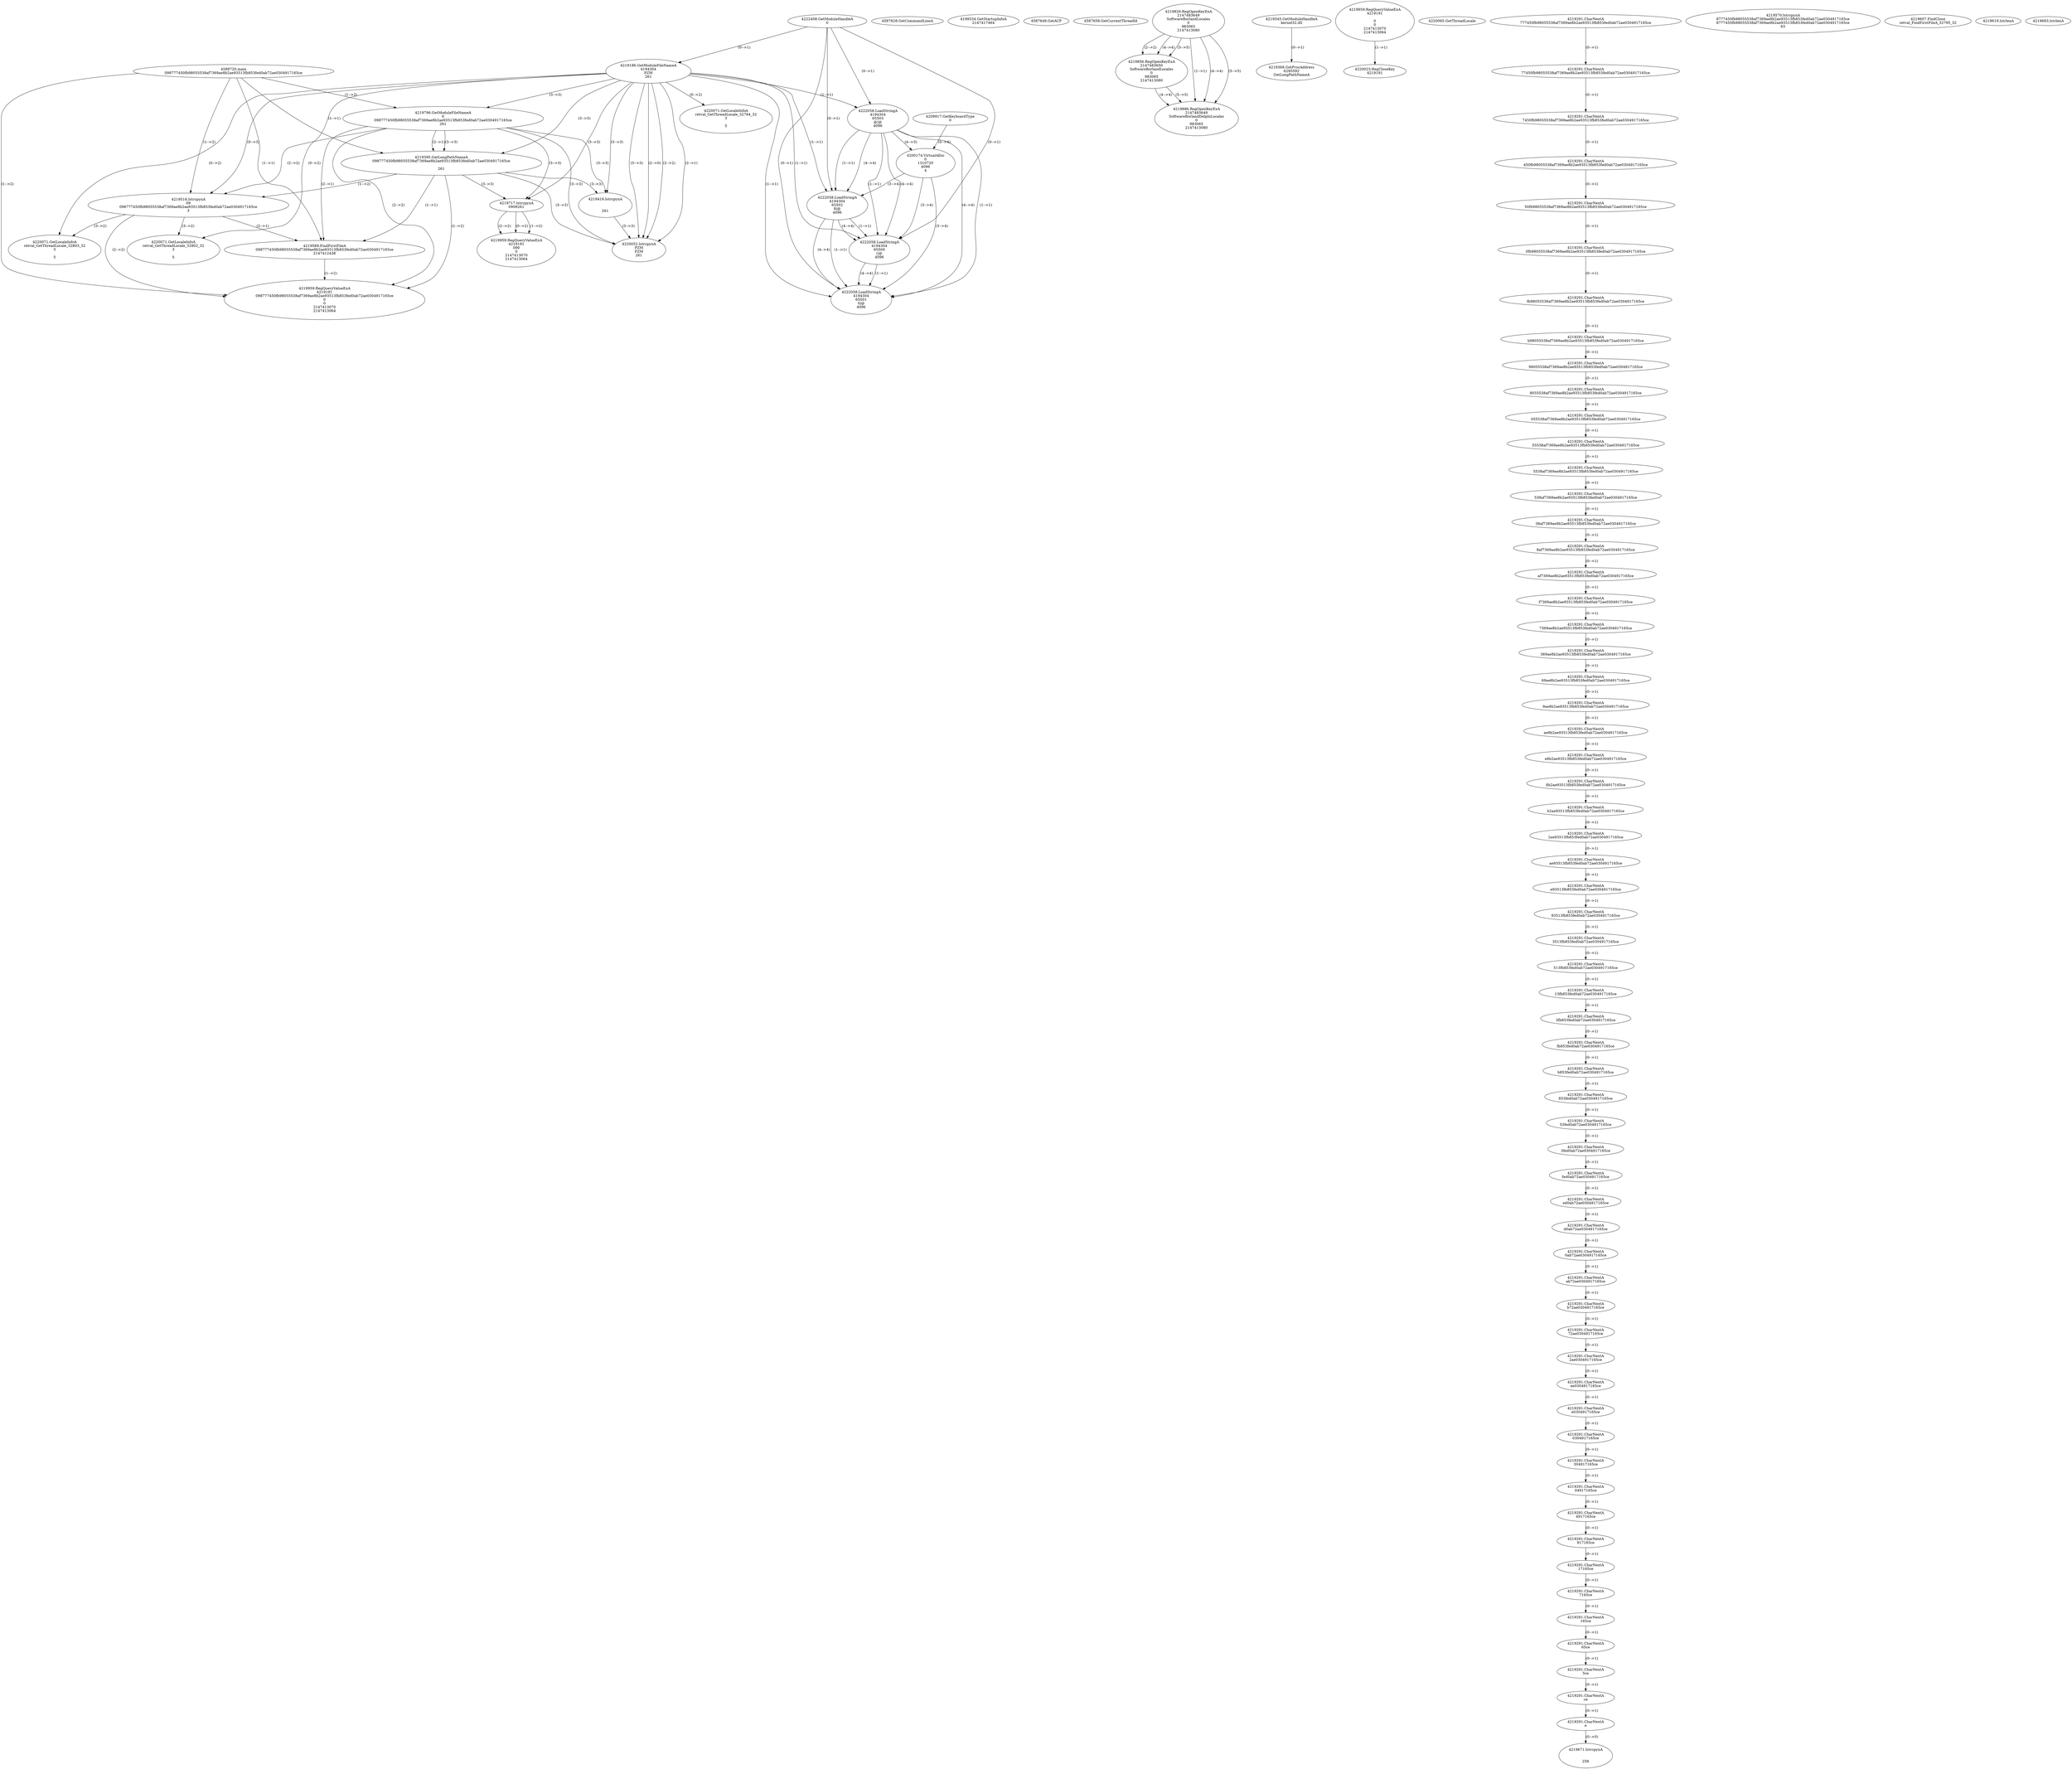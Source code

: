 // Global SCDG with merge call
digraph {
	0 [label="4589720.main
098777450fb98055538af7369ae8b2ae93513fb853fed0ab72ae0304917165ce"]
	1 [label="4222408.GetModuleHandleA
0"]
	2 [label="4209917.GetKeyboardType
0"]
	3 [label="4587628.GetCommandLineA
"]
	4 [label="4199334.GetStartupInfoA
2147417464"]
	5 [label="4587648.GetACP
"]
	6 [label="4587658.GetCurrentThreadId
"]
	7 [label="4219186.GetModuleFileNameA
4194304
PZM
261"]
	1 -> 7 [label="(0-->1)"]
	8 [label="4219796.GetModuleFileNameA
0
098777450fb98055538af7369ae8b2ae93513fb853fed0ab72ae0304917165ce
261"]
	0 -> 8 [label="(1-->2)"]
	7 -> 8 [label="(3-->3)"]
	9 [label="4219826.RegOpenKeyExA
2147483649
Software\Borland\Locales
0
983065
2147413080"]
	10 [label="4219345.GetModuleHandleA
kernel32.dll"]
	11 [label="4219368.GetProcAddress
6295592
GetLongPathNameA"]
	10 -> 11 [label="(0-->1)"]
	12 [label="4219395.GetLongPathNameA
098777450fb98055538af7369ae8b2ae93513fb853fed0ab72ae0304917165ce

261"]
	0 -> 12 [label="(1-->1)"]
	8 -> 12 [label="(2-->1)"]
	7 -> 12 [label="(3-->3)"]
	8 -> 12 [label="(3-->3)"]
	13 [label="4219416.lstrcpynA


261"]
	7 -> 13 [label="(3-->3)"]
	8 -> 13 [label="(3-->3)"]
	12 -> 13 [label="(3-->3)"]
	14 [label="4219959.RegQueryValueExA
4219191

0
0
2147413070
2147413064"]
	15 [label="4220023.RegCloseKey
4219191"]
	14 -> 15 [label="(1-->1)"]
	16 [label="4220052.lstrcpynA
PZM
PZM
261"]
	7 -> 16 [label="(2-->1)"]
	7 -> 16 [label="(2-->2)"]
	7 -> 16 [label="(3-->3)"]
	8 -> 16 [label="(3-->3)"]
	12 -> 16 [label="(3-->3)"]
	13 -> 16 [label="(3-->3)"]
	7 -> 16 [label="(2-->0)"]
	17 [label="4220065.GetThreadLocale
"]
	18 [label="4220071.GetLocaleInfoA
retval_GetThreadLocale_32784_32
3

5"]
	7 -> 18 [label="(0-->2)"]
	19 [label="4222058.LoadStringA
4194304
65503
@|@
4096"]
	1 -> 19 [label="(0-->1)"]
	7 -> 19 [label="(1-->1)"]
	20 [label="4200174.VirtualAlloc
0
1310720
4096
4"]
	19 -> 20 [label="(4-->3)"]
	2 -> 20 [label="(0-->4)"]
	21 [label="4222058.LoadStringA
4194304
65502
8|@
4096"]
	1 -> 21 [label="(0-->1)"]
	7 -> 21 [label="(1-->1)"]
	19 -> 21 [label="(1-->1)"]
	19 -> 21 [label="(4-->4)"]
	20 -> 21 [label="(3-->4)"]
	22 [label="4222058.LoadStringA
4194304
65500
(|@
4096"]
	1 -> 22 [label="(0-->1)"]
	7 -> 22 [label="(1-->1)"]
	19 -> 22 [label="(1-->1)"]
	21 -> 22 [label="(1-->1)"]
	19 -> 22 [label="(4-->4)"]
	20 -> 22 [label="(3-->4)"]
	21 -> 22 [label="(4-->4)"]
	23 [label="4222058.LoadStringA
4194304
65501
0|@
4096"]
	1 -> 23 [label="(0-->1)"]
	7 -> 23 [label="(1-->1)"]
	19 -> 23 [label="(1-->1)"]
	21 -> 23 [label="(1-->1)"]
	22 -> 23 [label="(1-->1)"]
	19 -> 23 [label="(4-->4)"]
	20 -> 23 [label="(3-->4)"]
	21 -> 23 [label="(4-->4)"]
	22 -> 23 [label="(4-->4)"]
	24 [label="4219856.RegOpenKeyExA
2147483650
Software\Borland\Locales
0
983065
2147413080"]
	9 -> 24 [label="(2-->2)"]
	9 -> 24 [label="(4-->4)"]
	9 -> 24 [label="(5-->5)"]
	25 [label="4219886.RegOpenKeyExA
2147483649
Software\Borland\Delphi\Locales
0
983065
2147413080"]
	9 -> 25 [label="(1-->1)"]
	9 -> 25 [label="(4-->4)"]
	24 -> 25 [label="(4-->4)"]
	9 -> 25 [label="(5-->5)"]
	24 -> 25 [label="(5-->5)"]
	26 [label="4219516.lstrcpynA
09
098777450fb98055538af7369ae8b2ae93513fb853fed0ab72ae0304917165ce
3"]
	0 -> 26 [label="(1-->2)"]
	8 -> 26 [label="(2-->2)"]
	12 -> 26 [label="(1-->2)"]
	7 -> 26 [label="(0-->3)"]
	27 [label="4219291.CharNextA
777450fb98055538af7369ae8b2ae93513fb853fed0ab72ae0304917165ce"]
	28 [label="4219291.CharNextA
77450fb98055538af7369ae8b2ae93513fb853fed0ab72ae0304917165ce"]
	27 -> 28 [label="(0-->1)"]
	29 [label="4219291.CharNextA
7450fb98055538af7369ae8b2ae93513fb853fed0ab72ae0304917165ce"]
	28 -> 29 [label="(0-->1)"]
	30 [label="4219291.CharNextA
450fb98055538af7369ae8b2ae93513fb853fed0ab72ae0304917165ce"]
	29 -> 30 [label="(0-->1)"]
	31 [label="4219291.CharNextA
50fb98055538af7369ae8b2ae93513fb853fed0ab72ae0304917165ce"]
	30 -> 31 [label="(0-->1)"]
	32 [label="4219291.CharNextA
0fb98055538af7369ae8b2ae93513fb853fed0ab72ae0304917165ce"]
	31 -> 32 [label="(0-->1)"]
	33 [label="4219291.CharNextA
fb98055538af7369ae8b2ae93513fb853fed0ab72ae0304917165ce"]
	32 -> 33 [label="(0-->1)"]
	34 [label="4219291.CharNextA
b98055538af7369ae8b2ae93513fb853fed0ab72ae0304917165ce"]
	33 -> 34 [label="(0-->1)"]
	35 [label="4219291.CharNextA
98055538af7369ae8b2ae93513fb853fed0ab72ae0304917165ce"]
	34 -> 35 [label="(0-->1)"]
	36 [label="4219291.CharNextA
8055538af7369ae8b2ae93513fb853fed0ab72ae0304917165ce"]
	35 -> 36 [label="(0-->1)"]
	37 [label="4219291.CharNextA
055538af7369ae8b2ae93513fb853fed0ab72ae0304917165ce"]
	36 -> 37 [label="(0-->1)"]
	38 [label="4219291.CharNextA
55538af7369ae8b2ae93513fb853fed0ab72ae0304917165ce"]
	37 -> 38 [label="(0-->1)"]
	39 [label="4219291.CharNextA
5538af7369ae8b2ae93513fb853fed0ab72ae0304917165ce"]
	38 -> 39 [label="(0-->1)"]
	40 [label="4219291.CharNextA
538af7369ae8b2ae93513fb853fed0ab72ae0304917165ce"]
	39 -> 40 [label="(0-->1)"]
	41 [label="4219291.CharNextA
38af7369ae8b2ae93513fb853fed0ab72ae0304917165ce"]
	40 -> 41 [label="(0-->1)"]
	42 [label="4219291.CharNextA
8af7369ae8b2ae93513fb853fed0ab72ae0304917165ce"]
	41 -> 42 [label="(0-->1)"]
	43 [label="4219291.CharNextA
af7369ae8b2ae93513fb853fed0ab72ae0304917165ce"]
	42 -> 43 [label="(0-->1)"]
	44 [label="4219291.CharNextA
f7369ae8b2ae93513fb853fed0ab72ae0304917165ce"]
	43 -> 44 [label="(0-->1)"]
	45 [label="4219291.CharNextA
7369ae8b2ae93513fb853fed0ab72ae0304917165ce"]
	44 -> 45 [label="(0-->1)"]
	46 [label="4219291.CharNextA
369ae8b2ae93513fb853fed0ab72ae0304917165ce"]
	45 -> 46 [label="(0-->1)"]
	47 [label="4219291.CharNextA
69ae8b2ae93513fb853fed0ab72ae0304917165ce"]
	46 -> 47 [label="(0-->1)"]
	48 [label="4219291.CharNextA
9ae8b2ae93513fb853fed0ab72ae0304917165ce"]
	47 -> 48 [label="(0-->1)"]
	49 [label="4219291.CharNextA
ae8b2ae93513fb853fed0ab72ae0304917165ce"]
	48 -> 49 [label="(0-->1)"]
	50 [label="4219291.CharNextA
e8b2ae93513fb853fed0ab72ae0304917165ce"]
	49 -> 50 [label="(0-->1)"]
	51 [label="4219291.CharNextA
8b2ae93513fb853fed0ab72ae0304917165ce"]
	50 -> 51 [label="(0-->1)"]
	52 [label="4219291.CharNextA
b2ae93513fb853fed0ab72ae0304917165ce"]
	51 -> 52 [label="(0-->1)"]
	53 [label="4219291.CharNextA
2ae93513fb853fed0ab72ae0304917165ce"]
	52 -> 53 [label="(0-->1)"]
	54 [label="4219291.CharNextA
ae93513fb853fed0ab72ae0304917165ce"]
	53 -> 54 [label="(0-->1)"]
	55 [label="4219291.CharNextA
e93513fb853fed0ab72ae0304917165ce"]
	54 -> 55 [label="(0-->1)"]
	56 [label="4219291.CharNextA
93513fb853fed0ab72ae0304917165ce"]
	55 -> 56 [label="(0-->1)"]
	57 [label="4219291.CharNextA
3513fb853fed0ab72ae0304917165ce"]
	56 -> 57 [label="(0-->1)"]
	58 [label="4219291.CharNextA
513fb853fed0ab72ae0304917165ce"]
	57 -> 58 [label="(0-->1)"]
	59 [label="4219291.CharNextA
13fb853fed0ab72ae0304917165ce"]
	58 -> 59 [label="(0-->1)"]
	60 [label="4219291.CharNextA
3fb853fed0ab72ae0304917165ce"]
	59 -> 60 [label="(0-->1)"]
	61 [label="4219291.CharNextA
fb853fed0ab72ae0304917165ce"]
	60 -> 61 [label="(0-->1)"]
	62 [label="4219291.CharNextA
b853fed0ab72ae0304917165ce"]
	61 -> 62 [label="(0-->1)"]
	63 [label="4219291.CharNextA
853fed0ab72ae0304917165ce"]
	62 -> 63 [label="(0-->1)"]
	64 [label="4219291.CharNextA
53fed0ab72ae0304917165ce"]
	63 -> 64 [label="(0-->1)"]
	65 [label="4219291.CharNextA
3fed0ab72ae0304917165ce"]
	64 -> 65 [label="(0-->1)"]
	66 [label="4219291.CharNextA
fed0ab72ae0304917165ce"]
	65 -> 66 [label="(0-->1)"]
	67 [label="4219291.CharNextA
ed0ab72ae0304917165ce"]
	66 -> 67 [label="(0-->1)"]
	68 [label="4219291.CharNextA
d0ab72ae0304917165ce"]
	67 -> 68 [label="(0-->1)"]
	69 [label="4219291.CharNextA
0ab72ae0304917165ce"]
	68 -> 69 [label="(0-->1)"]
	70 [label="4219291.CharNextA
ab72ae0304917165ce"]
	69 -> 70 [label="(0-->1)"]
	71 [label="4219291.CharNextA
b72ae0304917165ce"]
	70 -> 71 [label="(0-->1)"]
	72 [label="4219291.CharNextA
72ae0304917165ce"]
	71 -> 72 [label="(0-->1)"]
	73 [label="4219291.CharNextA
2ae0304917165ce"]
	72 -> 73 [label="(0-->1)"]
	74 [label="4219291.CharNextA
ae0304917165ce"]
	73 -> 74 [label="(0-->1)"]
	75 [label="4219291.CharNextA
e0304917165ce"]
	74 -> 75 [label="(0-->1)"]
	76 [label="4219291.CharNextA
0304917165ce"]
	75 -> 76 [label="(0-->1)"]
	77 [label="4219291.CharNextA
304917165ce"]
	76 -> 77 [label="(0-->1)"]
	78 [label="4219291.CharNextA
04917165ce"]
	77 -> 78 [label="(0-->1)"]
	79 [label="4219291.CharNextA
4917165ce"]
	78 -> 79 [label="(0-->1)"]
	80 [label="4219291.CharNextA
917165ce"]
	79 -> 80 [label="(0-->1)"]
	81 [label="4219291.CharNextA
17165ce"]
	80 -> 81 [label="(0-->1)"]
	82 [label="4219291.CharNextA
7165ce"]
	81 -> 82 [label="(0-->1)"]
	83 [label="4219291.CharNextA
165ce"]
	82 -> 83 [label="(0-->1)"]
	84 [label="4219291.CharNextA
65ce"]
	83 -> 84 [label="(0-->1)"]
	85 [label="4219291.CharNextA
5ce"]
	84 -> 85 [label="(0-->1)"]
	86 [label="4219291.CharNextA
ce"]
	85 -> 86 [label="(0-->1)"]
	87 [label="4219291.CharNextA
e"]
	86 -> 87 [label="(0-->1)"]
	88 [label="4219570.lstrcpynA
8777450fb98055538af7369ae8b2ae93513fb853fed0ab72ae0304917165ce
8777450fb98055538af7369ae8b2ae93513fb853fed0ab72ae0304917165ce
63"]
	89 [label="4219589.FindFirstFileA
098777450fb98055538af7369ae8b2ae93513fb853fed0ab72ae0304917165ce
2147412438"]
	0 -> 89 [label="(1-->1)"]
	8 -> 89 [label="(2-->1)"]
	12 -> 89 [label="(1-->1)"]
	26 -> 89 [label="(2-->1)"]
	90 [label="4219959.RegQueryValueExA
4219191
098777450fb98055538af7369ae8b2ae93513fb853fed0ab72ae0304917165ce
0
0
2147413070
2147413064"]
	0 -> 90 [label="(1-->2)"]
	8 -> 90 [label="(2-->2)"]
	12 -> 90 [label="(1-->2)"]
	26 -> 90 [label="(2-->2)"]
	89 -> 90 [label="(1-->2)"]
	91 [label="4220071.GetLocaleInfoA
retval_GetThreadLocale_32802_32
3

5"]
	7 -> 91 [label="(0-->2)"]
	26 -> 91 [label="(3-->2)"]
	92 [label="4219607.FindClose
retval_FindFirstFileA_32795_32"]
	93 [label="4219619.lstrlenA
"]
	94 [label="4219671.lstrcpynA


258"]
	87 -> 94 [label="(0-->0)"]
	95 [label="4219683.lstrlenA
"]
	96 [label="4219717.lstrcpynA
09\
09\
261"]
	7 -> 96 [label="(3-->3)"]
	8 -> 96 [label="(3-->3)"]
	12 -> 96 [label="(3-->3)"]
	97 [label="4219959.RegQueryValueExA
4219191
09\
0
0
2147413070
2147413064"]
	96 -> 97 [label="(1-->2)"]
	96 -> 97 [label="(2-->2)"]
	96 -> 97 [label="(0-->2)"]
	98 [label="4220071.GetLocaleInfoA
retval_GetThreadLocale_32803_32
3

5"]
	7 -> 98 [label="(0-->2)"]
	26 -> 98 [label="(3-->2)"]
}
